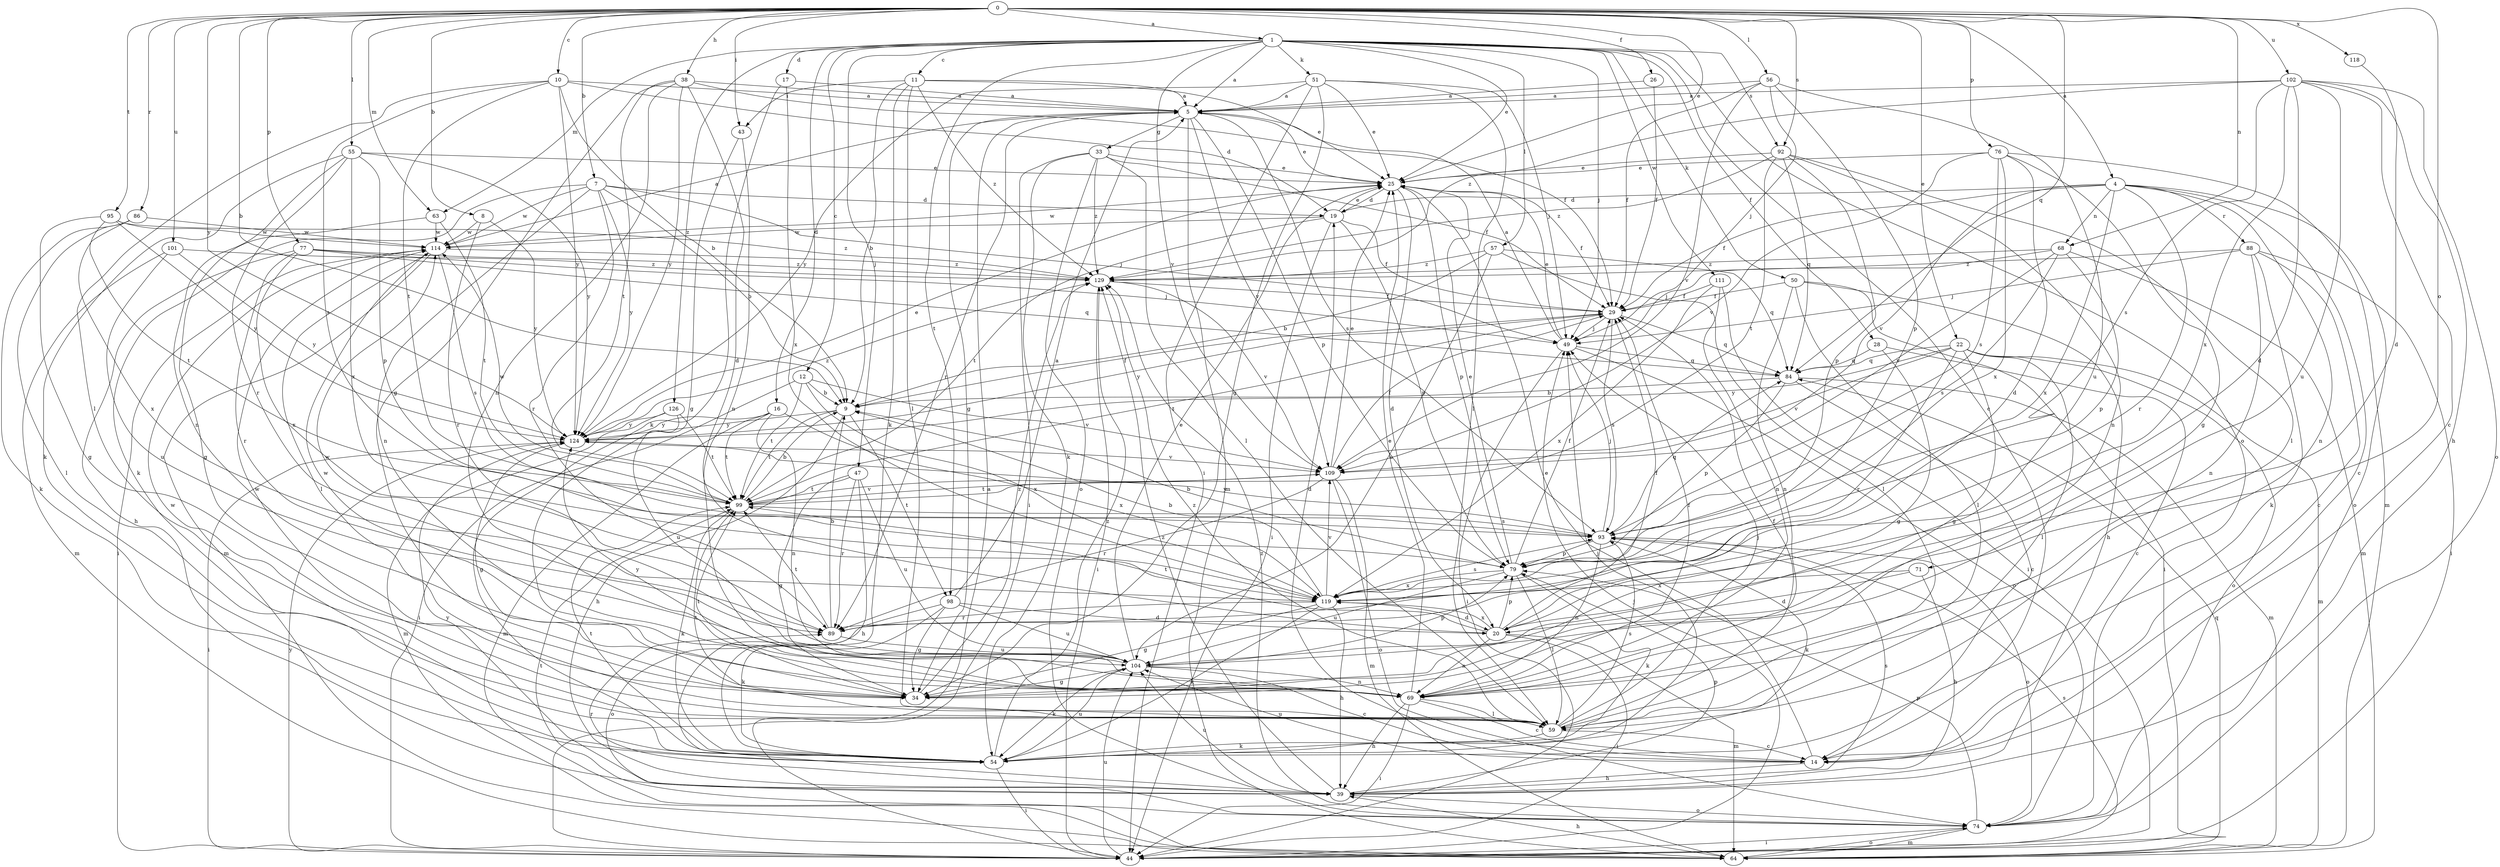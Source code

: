 strict digraph  {
0;
1;
4;
5;
7;
8;
9;
10;
11;
12;
14;
16;
17;
19;
20;
22;
25;
26;
28;
29;
33;
34;
38;
39;
43;
44;
47;
49;
50;
51;
54;
55;
56;
57;
59;
63;
64;
68;
69;
71;
74;
76;
77;
79;
84;
86;
88;
89;
92;
93;
95;
98;
99;
101;
102;
104;
109;
111;
114;
118;
119;
124;
126;
129;
0 -> 1  [label=a];
0 -> 4  [label=a];
0 -> 7  [label=b];
0 -> 8  [label=b];
0 -> 9  [label=b];
0 -> 10  [label=c];
0 -> 22  [label=e];
0 -> 25  [label=e];
0 -> 26  [label=f];
0 -> 38  [label=h];
0 -> 43  [label=i];
0 -> 55  [label=l];
0 -> 56  [label=l];
0 -> 63  [label=m];
0 -> 68  [label=n];
0 -> 71  [label=o];
0 -> 76  [label=p];
0 -> 77  [label=p];
0 -> 84  [label=q];
0 -> 86  [label=r];
0 -> 92  [label=s];
0 -> 95  [label=t];
0 -> 101  [label=u];
0 -> 102  [label=u];
0 -> 118  [label=x];
0 -> 124  [label=y];
1 -> 5  [label=a];
1 -> 11  [label=c];
1 -> 12  [label=c];
1 -> 14  [label=c];
1 -> 16  [label=d];
1 -> 17  [label=d];
1 -> 25  [label=e];
1 -> 28  [label=f];
1 -> 47  [label=j];
1 -> 49  [label=j];
1 -> 50  [label=k];
1 -> 51  [label=k];
1 -> 57  [label=l];
1 -> 63  [label=m];
1 -> 74  [label=o];
1 -> 92  [label=s];
1 -> 98  [label=t];
1 -> 109  [label=v];
1 -> 111  [label=w];
1 -> 126  [label=z];
4 -> 14  [label=c];
4 -> 19  [label=d];
4 -> 29  [label=f];
4 -> 68  [label=n];
4 -> 69  [label=n];
4 -> 74  [label=o];
4 -> 88  [label=r];
4 -> 89  [label=r];
4 -> 109  [label=v];
4 -> 119  [label=x];
5 -> 25  [label=e];
5 -> 33  [label=g];
5 -> 34  [label=g];
5 -> 64  [label=m];
5 -> 79  [label=p];
5 -> 89  [label=r];
5 -> 93  [label=s];
5 -> 109  [label=v];
7 -> 9  [label=b];
7 -> 19  [label=d];
7 -> 49  [label=j];
7 -> 54  [label=k];
7 -> 69  [label=n];
7 -> 89  [label=r];
7 -> 114  [label=w];
7 -> 124  [label=y];
8 -> 89  [label=r];
8 -> 114  [label=w];
8 -> 124  [label=y];
9 -> 29  [label=f];
9 -> 39  [label=h];
9 -> 98  [label=t];
9 -> 99  [label=t];
9 -> 124  [label=y];
10 -> 5  [label=a];
10 -> 9  [label=b];
10 -> 19  [label=d];
10 -> 59  [label=l];
10 -> 93  [label=s];
10 -> 99  [label=t];
10 -> 124  [label=y];
11 -> 5  [label=a];
11 -> 9  [label=b];
11 -> 25  [label=e];
11 -> 43  [label=i];
11 -> 54  [label=k];
11 -> 59  [label=l];
11 -> 129  [label=z];
12 -> 9  [label=b];
12 -> 44  [label=i];
12 -> 99  [label=t];
12 -> 109  [label=v];
12 -> 119  [label=x];
14 -> 19  [label=d];
14 -> 25  [label=e];
14 -> 39  [label=h];
14 -> 104  [label=u];
16 -> 64  [label=m];
16 -> 69  [label=n];
16 -> 99  [label=t];
16 -> 119  [label=x];
16 -> 124  [label=y];
17 -> 5  [label=a];
17 -> 54  [label=k];
17 -> 119  [label=x];
19 -> 25  [label=e];
19 -> 29  [label=f];
19 -> 44  [label=i];
19 -> 79  [label=p];
19 -> 99  [label=t];
19 -> 114  [label=w];
20 -> 29  [label=f];
20 -> 44  [label=i];
20 -> 64  [label=m];
20 -> 69  [label=n];
20 -> 79  [label=p];
20 -> 99  [label=t];
20 -> 119  [label=x];
22 -> 34  [label=g];
22 -> 59  [label=l];
22 -> 64  [label=m];
22 -> 74  [label=o];
22 -> 84  [label=q];
22 -> 89  [label=r];
22 -> 109  [label=v];
22 -> 124  [label=y];
25 -> 19  [label=d];
25 -> 20  [label=d];
25 -> 29  [label=f];
25 -> 79  [label=p];
25 -> 114  [label=w];
26 -> 5  [label=a];
26 -> 29  [label=f];
28 -> 14  [label=c];
28 -> 34  [label=g];
28 -> 84  [label=q];
29 -> 49  [label=j];
29 -> 84  [label=q];
29 -> 93  [label=s];
29 -> 99  [label=t];
29 -> 124  [label=y];
33 -> 25  [label=e];
33 -> 29  [label=f];
33 -> 44  [label=i];
33 -> 54  [label=k];
33 -> 59  [label=l];
33 -> 74  [label=o];
33 -> 129  [label=z];
34 -> 99  [label=t];
34 -> 129  [label=z];
38 -> 5  [label=a];
38 -> 20  [label=d];
38 -> 29  [label=f];
38 -> 34  [label=g];
38 -> 69  [label=n];
38 -> 99  [label=t];
38 -> 124  [label=y];
39 -> 74  [label=o];
39 -> 79  [label=p];
39 -> 89  [label=r];
39 -> 93  [label=s];
39 -> 104  [label=u];
39 -> 124  [label=y];
39 -> 129  [label=z];
43 -> 34  [label=g];
43 -> 69  [label=n];
44 -> 5  [label=a];
44 -> 49  [label=j];
44 -> 93  [label=s];
44 -> 104  [label=u];
44 -> 124  [label=y];
47 -> 34  [label=g];
47 -> 39  [label=h];
47 -> 89  [label=r];
47 -> 99  [label=t];
47 -> 104  [label=u];
49 -> 5  [label=a];
49 -> 25  [label=e];
49 -> 44  [label=i];
49 -> 74  [label=o];
49 -> 84  [label=q];
50 -> 29  [label=f];
50 -> 39  [label=h];
50 -> 44  [label=i];
50 -> 59  [label=l];
50 -> 69  [label=n];
51 -> 5  [label=a];
51 -> 25  [label=e];
51 -> 34  [label=g];
51 -> 44  [label=i];
51 -> 49  [label=j];
51 -> 59  [label=l];
51 -> 124  [label=y];
54 -> 44  [label=i];
54 -> 49  [label=j];
54 -> 99  [label=t];
54 -> 104  [label=u];
54 -> 114  [label=w];
54 -> 129  [label=z];
55 -> 25  [label=e];
55 -> 54  [label=k];
55 -> 69  [label=n];
55 -> 79  [label=p];
55 -> 89  [label=r];
55 -> 119  [label=x];
55 -> 124  [label=y];
56 -> 5  [label=a];
56 -> 29  [label=f];
56 -> 49  [label=j];
56 -> 79  [label=p];
56 -> 104  [label=u];
56 -> 109  [label=v];
57 -> 9  [label=b];
57 -> 59  [label=l];
57 -> 84  [label=q];
57 -> 104  [label=u];
57 -> 129  [label=z];
59 -> 14  [label=c];
59 -> 29  [label=f];
59 -> 49  [label=j];
59 -> 54  [label=k];
59 -> 93  [label=s];
59 -> 99  [label=t];
59 -> 114  [label=w];
59 -> 129  [label=z];
63 -> 34  [label=g];
63 -> 99  [label=t];
63 -> 114  [label=w];
64 -> 39  [label=h];
64 -> 74  [label=o];
64 -> 84  [label=q];
68 -> 49  [label=j];
68 -> 64  [label=m];
68 -> 79  [label=p];
68 -> 93  [label=s];
68 -> 109  [label=v];
68 -> 129  [label=z];
69 -> 14  [label=c];
69 -> 25  [label=e];
69 -> 29  [label=f];
69 -> 39  [label=h];
69 -> 44  [label=i];
69 -> 59  [label=l];
69 -> 114  [label=w];
69 -> 124  [label=y];
71 -> 20  [label=d];
71 -> 39  [label=h];
71 -> 119  [label=x];
74 -> 44  [label=i];
74 -> 64  [label=m];
74 -> 79  [label=p];
74 -> 99  [label=t];
74 -> 129  [label=z];
76 -> 20  [label=d];
76 -> 25  [label=e];
76 -> 34  [label=g];
76 -> 64  [label=m];
76 -> 93  [label=s];
76 -> 109  [label=v];
76 -> 119  [label=x];
77 -> 39  [label=h];
77 -> 49  [label=j];
77 -> 84  [label=q];
77 -> 89  [label=r];
77 -> 119  [label=x];
77 -> 129  [label=z];
79 -> 9  [label=b];
79 -> 25  [label=e];
79 -> 29  [label=f];
79 -> 54  [label=k];
79 -> 59  [label=l];
79 -> 104  [label=u];
79 -> 119  [label=x];
84 -> 9  [label=b];
84 -> 14  [label=c];
84 -> 64  [label=m];
84 -> 79  [label=p];
86 -> 54  [label=k];
86 -> 59  [label=l];
86 -> 114  [label=w];
86 -> 119  [label=x];
88 -> 14  [label=c];
88 -> 44  [label=i];
88 -> 49  [label=j];
88 -> 54  [label=k];
88 -> 69  [label=n];
88 -> 129  [label=z];
89 -> 9  [label=b];
89 -> 99  [label=t];
89 -> 104  [label=u];
92 -> 25  [label=e];
92 -> 59  [label=l];
92 -> 69  [label=n];
92 -> 79  [label=p];
92 -> 84  [label=q];
92 -> 99  [label=t];
92 -> 129  [label=z];
93 -> 49  [label=j];
93 -> 54  [label=k];
93 -> 69  [label=n];
93 -> 74  [label=o];
93 -> 79  [label=p];
93 -> 84  [label=q];
93 -> 124  [label=y];
95 -> 34  [label=g];
95 -> 99  [label=t];
95 -> 114  [label=w];
95 -> 124  [label=y];
95 -> 129  [label=z];
98 -> 5  [label=a];
98 -> 20  [label=d];
98 -> 34  [label=g];
98 -> 54  [label=k];
98 -> 74  [label=o];
98 -> 104  [label=u];
99 -> 9  [label=b];
99 -> 54  [label=k];
99 -> 93  [label=s];
99 -> 109  [label=v];
99 -> 114  [label=w];
101 -> 64  [label=m];
101 -> 104  [label=u];
101 -> 124  [label=y];
101 -> 129  [label=z];
102 -> 5  [label=a];
102 -> 14  [label=c];
102 -> 20  [label=d];
102 -> 39  [label=h];
102 -> 74  [label=o];
102 -> 93  [label=s];
102 -> 104  [label=u];
102 -> 119  [label=x];
102 -> 129  [label=z];
104 -> 14  [label=c];
104 -> 25  [label=e];
104 -> 34  [label=g];
104 -> 54  [label=k];
104 -> 69  [label=n];
104 -> 79  [label=p];
104 -> 114  [label=w];
109 -> 25  [label=e];
109 -> 29  [label=f];
109 -> 64  [label=m];
109 -> 74  [label=o];
109 -> 89  [label=r];
109 -> 99  [label=t];
111 -> 29  [label=f];
111 -> 44  [label=i];
111 -> 69  [label=n];
111 -> 119  [label=x];
114 -> 5  [label=a];
114 -> 44  [label=i];
114 -> 59  [label=l];
114 -> 64  [label=m];
114 -> 93  [label=s];
114 -> 129  [label=z];
118 -> 20  [label=d];
119 -> 9  [label=b];
119 -> 20  [label=d];
119 -> 34  [label=g];
119 -> 39  [label=h];
119 -> 54  [label=k];
119 -> 89  [label=r];
119 -> 93  [label=s];
119 -> 109  [label=v];
124 -> 25  [label=e];
124 -> 34  [label=g];
124 -> 44  [label=i];
124 -> 109  [label=v];
124 -> 129  [label=z];
126 -> 64  [label=m];
126 -> 99  [label=t];
126 -> 104  [label=u];
126 -> 124  [label=y];
129 -> 29  [label=f];
129 -> 44  [label=i];
129 -> 109  [label=v];
}

